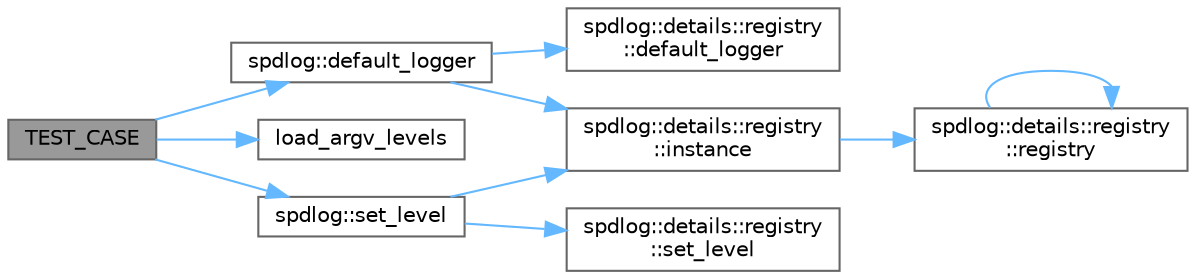 digraph "TEST_CASE"
{
 // LATEX_PDF_SIZE
  bgcolor="transparent";
  edge [fontname=Helvetica,fontsize=10,labelfontname=Helvetica,labelfontsize=10];
  node [fontname=Helvetica,fontsize=10,shape=box,height=0.2,width=0.4];
  rankdir="LR";
  Node1 [id="Node000001",label="TEST_CASE",height=0.2,width=0.4,color="gray40", fillcolor="grey60", style="filled", fontcolor="black",tooltip=" "];
  Node1 -> Node2 [id="edge1_Node000001_Node000002",color="steelblue1",style="solid",tooltip=" "];
  Node2 [id="Node000002",label="spdlog::default_logger",height=0.2,width=0.4,color="grey40", fillcolor="white", style="filled",URL="$namespacespdlog.html#a8bfbc0528acec460b90b9f860a4b4043",tooltip=" "];
  Node2 -> Node3 [id="edge2_Node000002_Node000003",color="steelblue1",style="solid",tooltip=" "];
  Node3 [id="Node000003",label="spdlog::details::registry\l::default_logger",height=0.2,width=0.4,color="grey40", fillcolor="white", style="filled",URL="$classspdlog_1_1details_1_1registry.html#a0325433c66d277bb107cf94787ddfcf0",tooltip=" "];
  Node2 -> Node4 [id="edge3_Node000002_Node000004",color="steelblue1",style="solid",tooltip=" "];
  Node4 [id="Node000004",label="spdlog::details::registry\l::instance",height=0.2,width=0.4,color="grey40", fillcolor="white", style="filled",URL="$classspdlog_1_1details_1_1registry.html#aa03a75101aed166275ba27d0b2235e5d",tooltip=" "];
  Node4 -> Node5 [id="edge4_Node000004_Node000005",color="steelblue1",style="solid",tooltip=" "];
  Node5 [id="Node000005",label="spdlog::details::registry\l::registry",height=0.2,width=0.4,color="grey40", fillcolor="white", style="filled",URL="$classspdlog_1_1details_1_1registry.html#ab5c1a2f7b8e2e9eec4e0fa75d9167f3b",tooltip=" "];
  Node5 -> Node5 [id="edge5_Node000005_Node000005",color="steelblue1",style="solid",tooltip=" "];
  Node1 -> Node6 [id="edge6_Node000001_Node000006",color="steelblue1",style="solid",tooltip=" "];
  Node6 [id="Node000006",label="load_argv_levels",height=0.2,width=0.4,color="grey40", fillcolor="white", style="filled",URL="$test__cfg_8cpp.html#a7795b1251e8a3a42ef2492b14d07a9c3",tooltip=" "];
  Node1 -> Node7 [id="edge7_Node000001_Node000007",color="steelblue1",style="solid",tooltip=" "];
  Node7 [id="Node000007",label="spdlog::set_level",height=0.2,width=0.4,color="grey40", fillcolor="white", style="filled",URL="$namespacespdlog.html#a420294e88f1c1ab1ab827c385e311c79",tooltip=" "];
  Node7 -> Node4 [id="edge8_Node000007_Node000004",color="steelblue1",style="solid",tooltip=" "];
  Node7 -> Node8 [id="edge9_Node000007_Node000008",color="steelblue1",style="solid",tooltip=" "];
  Node8 [id="Node000008",label="spdlog::details::registry\l::set_level",height=0.2,width=0.4,color="grey40", fillcolor="white", style="filled",URL="$classspdlog_1_1details_1_1registry.html#af734fefd6c4c8c45edc2b32713a1982b",tooltip=" "];
}
